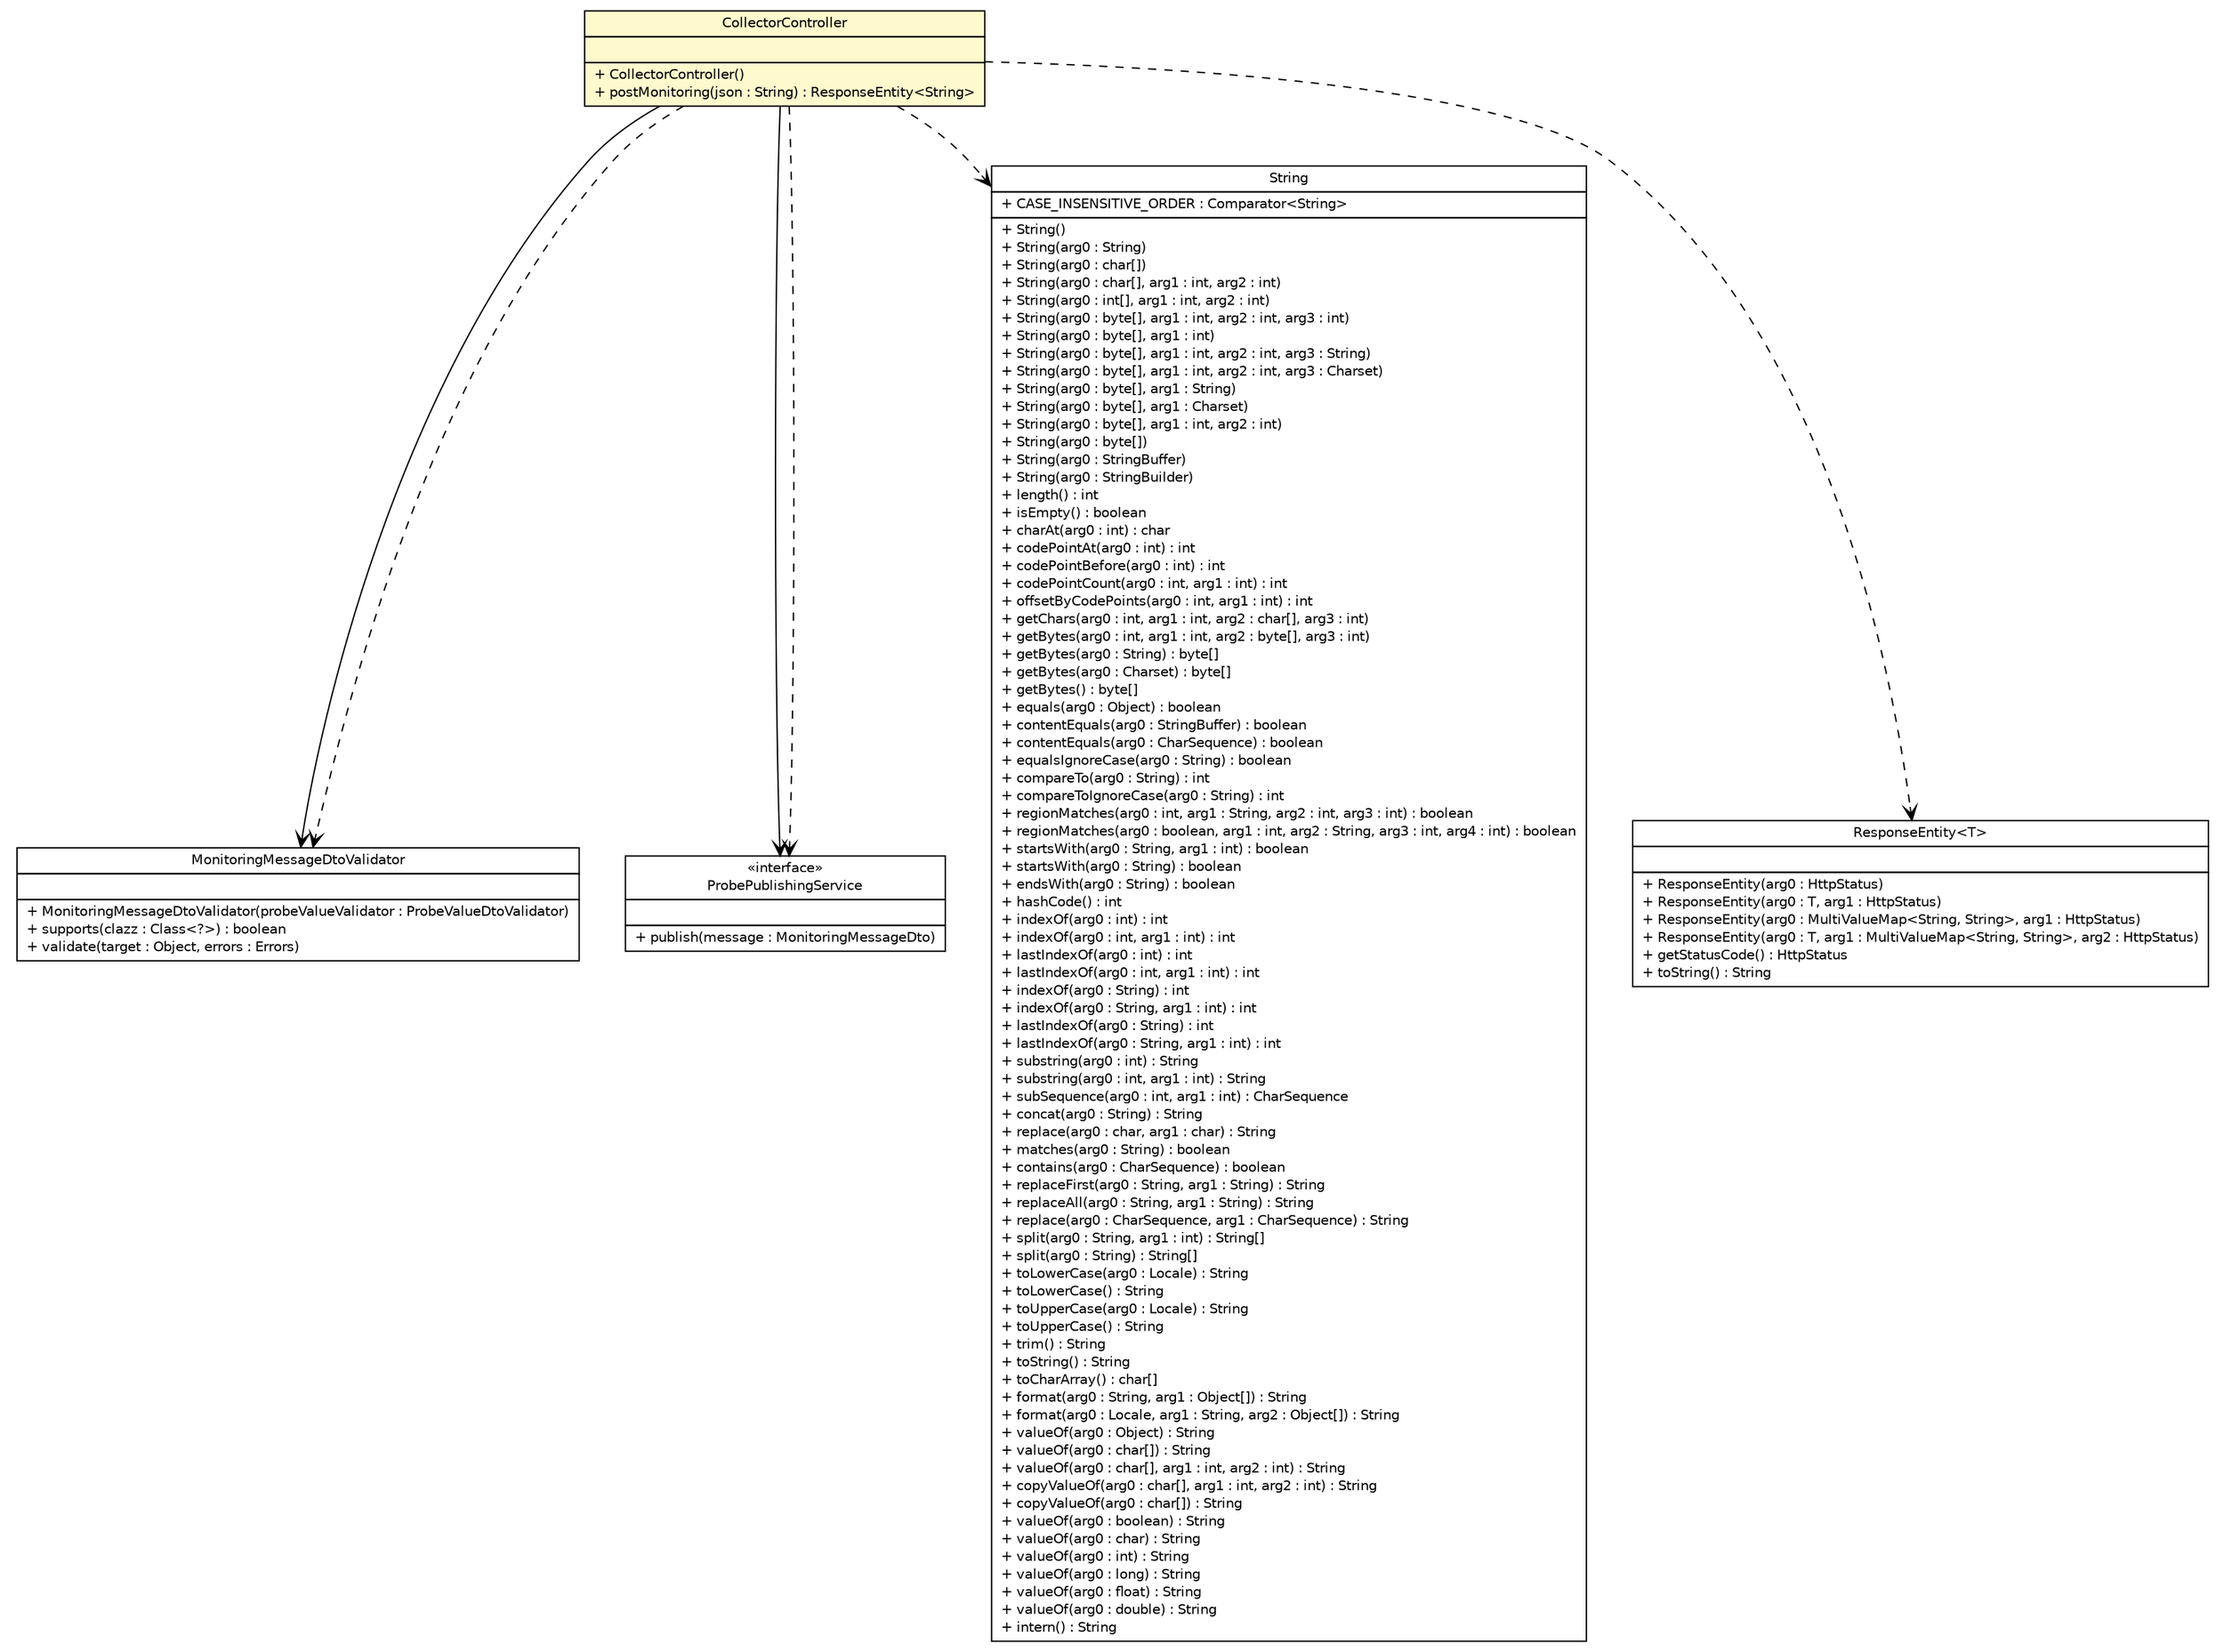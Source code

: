 #!/usr/local/bin/dot
#
# Class diagram 
# Generated by UMLGraph version 5.1 (http://www.umlgraph.org/)
#

digraph G {
	edge [fontname="Helvetica",fontsize=10,labelfontname="Helvetica",labelfontsize=10];
	node [fontname="Helvetica",fontsize=10,shape=plaintext];
	nodesep=0.25;
	ranksep=0.5;
	// net.sereneproject.collector.web.CollectorController
	c261 [label=<<table title="net.sereneproject.collector.web.CollectorController" border="0" cellborder="1" cellspacing="0" cellpadding="2" port="p" bgcolor="lemonChiffon" href="./CollectorController.html">
		<tr><td><table border="0" cellspacing="0" cellpadding="1">
<tr><td align="center" balign="center"> CollectorController </td></tr>
		</table></td></tr>
		<tr><td><table border="0" cellspacing="0" cellpadding="1">
<tr><td align="left" balign="left">  </td></tr>
		</table></td></tr>
		<tr><td><table border="0" cellspacing="0" cellpadding="1">
<tr><td align="left" balign="left"> + CollectorController() </td></tr>
<tr><td align="left" balign="left"> + postMonitoring(json : String) : ResponseEntity&lt;String&gt; </td></tr>
		</table></td></tr>
		</table>>, fontname="Helvetica", fontcolor="black", fontsize=10.0];
	// net.sereneproject.collector.validation.MonitoringMessageDtoValidator
	c278 [label=<<table title="net.sereneproject.collector.validation.MonitoringMessageDtoValidator" border="0" cellborder="1" cellspacing="0" cellpadding="2" port="p" href="../validation/MonitoringMessageDtoValidator.html">
		<tr><td><table border="0" cellspacing="0" cellpadding="1">
<tr><td align="center" balign="center"> MonitoringMessageDtoValidator </td></tr>
		</table></td></tr>
		<tr><td><table border="0" cellspacing="0" cellpadding="1">
<tr><td align="left" balign="left">  </td></tr>
		</table></td></tr>
		<tr><td><table border="0" cellspacing="0" cellpadding="1">
<tr><td align="left" balign="left"> + MonitoringMessageDtoValidator(probeValueValidator : ProbeValueDtoValidator) </td></tr>
<tr><td align="left" balign="left"> + supports(clazz : Class&lt;?&gt;) : boolean </td></tr>
<tr><td align="left" balign="left"> + validate(target : Object, errors : Errors) </td></tr>
		</table></td></tr>
		</table>>, fontname="Helvetica", fontcolor="black", fontsize=10.0];
	// net.sereneproject.collector.service.ProbePublishingService
	c280 [label=<<table title="net.sereneproject.collector.service.ProbePublishingService" border="0" cellborder="1" cellspacing="0" cellpadding="2" port="p" href="../service/ProbePublishingService.html">
		<tr><td><table border="0" cellspacing="0" cellpadding="1">
<tr><td align="center" balign="center"> &#171;interface&#187; </td></tr>
<tr><td align="center" balign="center"> ProbePublishingService </td></tr>
		</table></td></tr>
		<tr><td><table border="0" cellspacing="0" cellpadding="1">
<tr><td align="left" balign="left">  </td></tr>
		</table></td></tr>
		<tr><td><table border="0" cellspacing="0" cellpadding="1">
<tr><td align="left" balign="left"> + publish(message : MonitoringMessageDto) </td></tr>
		</table></td></tr>
		</table>>, fontname="Helvetica", fontcolor="black", fontsize=10.0];
	// net.sereneproject.collector.web.CollectorController NAVASSOC net.sereneproject.collector.service.ProbePublishingService
	c261:p -> c280:p [taillabel="", label="", headlabel="", fontname="Helvetica", fontcolor="black", fontsize=10.0, color="black", arrowhead=open];
	// net.sereneproject.collector.web.CollectorController NAVASSOC net.sereneproject.collector.validation.MonitoringMessageDtoValidator
	c261:p -> c278:p [taillabel="", label="", headlabel="", fontname="Helvetica", fontcolor="black", fontsize=10.0, color="black", arrowhead=open];
	// net.sereneproject.collector.web.CollectorController DEPEND java.lang.String
	c261:p -> c289:p [taillabel="", label="", headlabel="", fontname="Helvetica", fontcolor="black", fontsize=10.0, color="black", arrowhead=open, style=dashed];
	// net.sereneproject.collector.web.CollectorController DEPEND net.sereneproject.collector.service.ProbePublishingService
	c261:p -> c280:p [taillabel="", label="", headlabel="", fontname="Helvetica", fontcolor="black", fontsize=10.0, color="black", arrowhead=open, style=dashed];
	// net.sereneproject.collector.web.CollectorController DEPEND net.sereneproject.collector.validation.MonitoringMessageDtoValidator
	c261:p -> c278:p [taillabel="", label="", headlabel="", fontname="Helvetica", fontcolor="black", fontsize=10.0, color="black", arrowhead=open, style=dashed];
	// net.sereneproject.collector.web.CollectorController DEPEND org.springframework.http.ResponseEntity<T>
	c261:p -> c290:p [taillabel="", label="", headlabel="", fontname="Helvetica", fontcolor="black", fontsize=10.0, color="black", arrowhead=open, style=dashed];
	// org.springframework.http.ResponseEntity<T>
	c290 [label=<<table title="org.springframework.http.ResponseEntity" border="0" cellborder="1" cellspacing="0" cellpadding="2" port="p" href="http://java.sun.com/j2se/1.4.2/docs/api/org/springframework/http/ResponseEntity.html">
		<tr><td><table border="0" cellspacing="0" cellpadding="1">
<tr><td align="center" balign="center"> ResponseEntity&lt;T&gt; </td></tr>
		</table></td></tr>
		<tr><td><table border="0" cellspacing="0" cellpadding="1">
<tr><td align="left" balign="left">  </td></tr>
		</table></td></tr>
		<tr><td><table border="0" cellspacing="0" cellpadding="1">
<tr><td align="left" balign="left"> + ResponseEntity(arg0 : HttpStatus) </td></tr>
<tr><td align="left" balign="left"> + ResponseEntity(arg0 : T, arg1 : HttpStatus) </td></tr>
<tr><td align="left" balign="left"> + ResponseEntity(arg0 : MultiValueMap&lt;String, String&gt;, arg1 : HttpStatus) </td></tr>
<tr><td align="left" balign="left"> + ResponseEntity(arg0 : T, arg1 : MultiValueMap&lt;String, String&gt;, arg2 : HttpStatus) </td></tr>
<tr><td align="left" balign="left"> + getStatusCode() : HttpStatus </td></tr>
<tr><td align="left" balign="left"> + toString() : String </td></tr>
		</table></td></tr>
		</table>>, fontname="Helvetica", fontcolor="black", fontsize=10.0];
	// java.lang.String
	c289 [label=<<table title="java.lang.String" border="0" cellborder="1" cellspacing="0" cellpadding="2" port="p" href="http://java.sun.com/j2se/1.4.2/docs/api/java/lang/String.html">
		<tr><td><table border="0" cellspacing="0" cellpadding="1">
<tr><td align="center" balign="center"> String </td></tr>
		</table></td></tr>
		<tr><td><table border="0" cellspacing="0" cellpadding="1">
<tr><td align="left" balign="left"> + CASE_INSENSITIVE_ORDER : Comparator&lt;String&gt; </td></tr>
		</table></td></tr>
		<tr><td><table border="0" cellspacing="0" cellpadding="1">
<tr><td align="left" balign="left"> + String() </td></tr>
<tr><td align="left" balign="left"> + String(arg0 : String) </td></tr>
<tr><td align="left" balign="left"> + String(arg0 : char[]) </td></tr>
<tr><td align="left" balign="left"> + String(arg0 : char[], arg1 : int, arg2 : int) </td></tr>
<tr><td align="left" balign="left"> + String(arg0 : int[], arg1 : int, arg2 : int) </td></tr>
<tr><td align="left" balign="left"> + String(arg0 : byte[], arg1 : int, arg2 : int, arg3 : int) </td></tr>
<tr><td align="left" balign="left"> + String(arg0 : byte[], arg1 : int) </td></tr>
<tr><td align="left" balign="left"> + String(arg0 : byte[], arg1 : int, arg2 : int, arg3 : String) </td></tr>
<tr><td align="left" balign="left"> + String(arg0 : byte[], arg1 : int, arg2 : int, arg3 : Charset) </td></tr>
<tr><td align="left" balign="left"> + String(arg0 : byte[], arg1 : String) </td></tr>
<tr><td align="left" balign="left"> + String(arg0 : byte[], arg1 : Charset) </td></tr>
<tr><td align="left" balign="left"> + String(arg0 : byte[], arg1 : int, arg2 : int) </td></tr>
<tr><td align="left" balign="left"> + String(arg0 : byte[]) </td></tr>
<tr><td align="left" balign="left"> + String(arg0 : StringBuffer) </td></tr>
<tr><td align="left" balign="left"> + String(arg0 : StringBuilder) </td></tr>
<tr><td align="left" balign="left"> + length() : int </td></tr>
<tr><td align="left" balign="left"> + isEmpty() : boolean </td></tr>
<tr><td align="left" balign="left"> + charAt(arg0 : int) : char </td></tr>
<tr><td align="left" balign="left"> + codePointAt(arg0 : int) : int </td></tr>
<tr><td align="left" balign="left"> + codePointBefore(arg0 : int) : int </td></tr>
<tr><td align="left" balign="left"> + codePointCount(arg0 : int, arg1 : int) : int </td></tr>
<tr><td align="left" balign="left"> + offsetByCodePoints(arg0 : int, arg1 : int) : int </td></tr>
<tr><td align="left" balign="left"> + getChars(arg0 : int, arg1 : int, arg2 : char[], arg3 : int) </td></tr>
<tr><td align="left" balign="left"> + getBytes(arg0 : int, arg1 : int, arg2 : byte[], arg3 : int) </td></tr>
<tr><td align="left" balign="left"> + getBytes(arg0 : String) : byte[] </td></tr>
<tr><td align="left" balign="left"> + getBytes(arg0 : Charset) : byte[] </td></tr>
<tr><td align="left" balign="left"> + getBytes() : byte[] </td></tr>
<tr><td align="left" balign="left"> + equals(arg0 : Object) : boolean </td></tr>
<tr><td align="left" balign="left"> + contentEquals(arg0 : StringBuffer) : boolean </td></tr>
<tr><td align="left" balign="left"> + contentEquals(arg0 : CharSequence) : boolean </td></tr>
<tr><td align="left" balign="left"> + equalsIgnoreCase(arg0 : String) : boolean </td></tr>
<tr><td align="left" balign="left"> + compareTo(arg0 : String) : int </td></tr>
<tr><td align="left" balign="left"> + compareToIgnoreCase(arg0 : String) : int </td></tr>
<tr><td align="left" balign="left"> + regionMatches(arg0 : int, arg1 : String, arg2 : int, arg3 : int) : boolean </td></tr>
<tr><td align="left" balign="left"> + regionMatches(arg0 : boolean, arg1 : int, arg2 : String, arg3 : int, arg4 : int) : boolean </td></tr>
<tr><td align="left" balign="left"> + startsWith(arg0 : String, arg1 : int) : boolean </td></tr>
<tr><td align="left" balign="left"> + startsWith(arg0 : String) : boolean </td></tr>
<tr><td align="left" balign="left"> + endsWith(arg0 : String) : boolean </td></tr>
<tr><td align="left" balign="left"> + hashCode() : int </td></tr>
<tr><td align="left" balign="left"> + indexOf(arg0 : int) : int </td></tr>
<tr><td align="left" balign="left"> + indexOf(arg0 : int, arg1 : int) : int </td></tr>
<tr><td align="left" balign="left"> + lastIndexOf(arg0 : int) : int </td></tr>
<tr><td align="left" balign="left"> + lastIndexOf(arg0 : int, arg1 : int) : int </td></tr>
<tr><td align="left" balign="left"> + indexOf(arg0 : String) : int </td></tr>
<tr><td align="left" balign="left"> + indexOf(arg0 : String, arg1 : int) : int </td></tr>
<tr><td align="left" balign="left"> + lastIndexOf(arg0 : String) : int </td></tr>
<tr><td align="left" balign="left"> + lastIndexOf(arg0 : String, arg1 : int) : int </td></tr>
<tr><td align="left" balign="left"> + substring(arg0 : int) : String </td></tr>
<tr><td align="left" balign="left"> + substring(arg0 : int, arg1 : int) : String </td></tr>
<tr><td align="left" balign="left"> + subSequence(arg0 : int, arg1 : int) : CharSequence </td></tr>
<tr><td align="left" balign="left"> + concat(arg0 : String) : String </td></tr>
<tr><td align="left" balign="left"> + replace(arg0 : char, arg1 : char) : String </td></tr>
<tr><td align="left" balign="left"> + matches(arg0 : String) : boolean </td></tr>
<tr><td align="left" balign="left"> + contains(arg0 : CharSequence) : boolean </td></tr>
<tr><td align="left" balign="left"> + replaceFirst(arg0 : String, arg1 : String) : String </td></tr>
<tr><td align="left" balign="left"> + replaceAll(arg0 : String, arg1 : String) : String </td></tr>
<tr><td align="left" balign="left"> + replace(arg0 : CharSequence, arg1 : CharSequence) : String </td></tr>
<tr><td align="left" balign="left"> + split(arg0 : String, arg1 : int) : String[] </td></tr>
<tr><td align="left" balign="left"> + split(arg0 : String) : String[] </td></tr>
<tr><td align="left" balign="left"> + toLowerCase(arg0 : Locale) : String </td></tr>
<tr><td align="left" balign="left"> + toLowerCase() : String </td></tr>
<tr><td align="left" balign="left"> + toUpperCase(arg0 : Locale) : String </td></tr>
<tr><td align="left" balign="left"> + toUpperCase() : String </td></tr>
<tr><td align="left" balign="left"> + trim() : String </td></tr>
<tr><td align="left" balign="left"> + toString() : String </td></tr>
<tr><td align="left" balign="left"> + toCharArray() : char[] </td></tr>
<tr><td align="left" balign="left"> + format(arg0 : String, arg1 : Object[]) : String </td></tr>
<tr><td align="left" balign="left"> + format(arg0 : Locale, arg1 : String, arg2 : Object[]) : String </td></tr>
<tr><td align="left" balign="left"> + valueOf(arg0 : Object) : String </td></tr>
<tr><td align="left" balign="left"> + valueOf(arg0 : char[]) : String </td></tr>
<tr><td align="left" balign="left"> + valueOf(arg0 : char[], arg1 : int, arg2 : int) : String </td></tr>
<tr><td align="left" balign="left"> + copyValueOf(arg0 : char[], arg1 : int, arg2 : int) : String </td></tr>
<tr><td align="left" balign="left"> + copyValueOf(arg0 : char[]) : String </td></tr>
<tr><td align="left" balign="left"> + valueOf(arg0 : boolean) : String </td></tr>
<tr><td align="left" balign="left"> + valueOf(arg0 : char) : String </td></tr>
<tr><td align="left" balign="left"> + valueOf(arg0 : int) : String </td></tr>
<tr><td align="left" balign="left"> + valueOf(arg0 : long) : String </td></tr>
<tr><td align="left" balign="left"> + valueOf(arg0 : float) : String </td></tr>
<tr><td align="left" balign="left"> + valueOf(arg0 : double) : String </td></tr>
<tr><td align="left" balign="left"> + intern() : String </td></tr>
		</table></td></tr>
		</table>>, fontname="Helvetica", fontcolor="black", fontsize=10.0];
}

